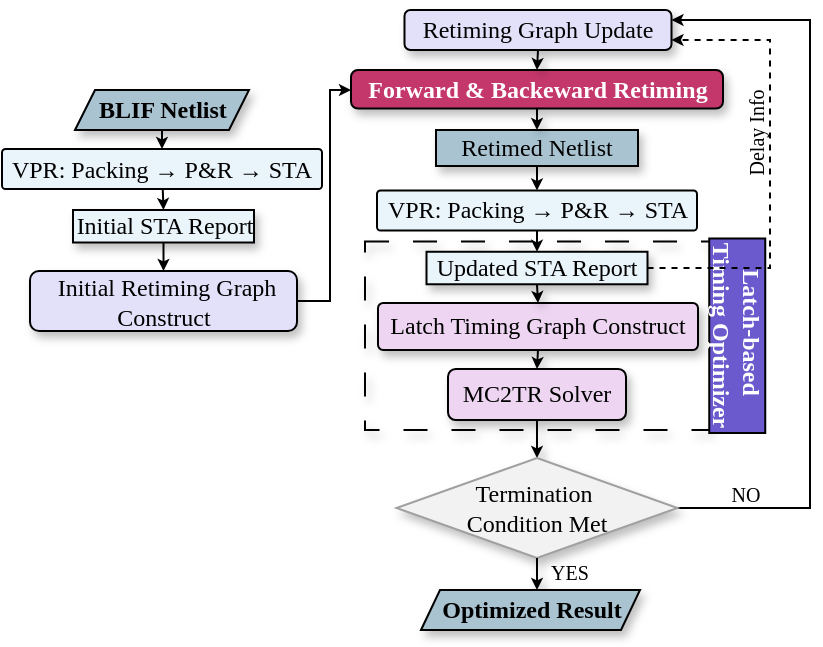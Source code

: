 <mxfile version="26.2.8">
  <diagram name="第 1 页" id="Y7R-OeQm8WGYuU0R5tl8">
    <mxGraphModel dx="777" dy="430" grid="1" gridSize="10" guides="1" tooltips="1" connect="1" arrows="1" fold="1" page="1" pageScale="1" pageWidth="1500" pageHeight="1000" math="0" shadow="0">
      <root>
        <mxCell id="0" />
        <mxCell id="1" parent="0" />
        <mxCell id="AegOCRpF5knvJNBnyZgM-1" value="" style="rounded=0;whiteSpace=wrap;html=1;fillColor=none;strokeWidth=1;fontFamily=Times New Roman;shadow=1;dashed=1;dashPattern=12 12;" parent="1" vertex="1">
          <mxGeometry x="517.5" y="205.75" width="172.5" height="94.25" as="geometry" />
        </mxCell>
        <mxCell id="AegOCRpF5knvJNBnyZgM-2" value="" style="rounded=0;orthogonalLoop=1;jettySize=auto;html=1;strokeWidth=1;fontFamily=Times New Roman;endSize=3;shadow=1;exitX=0.5;exitY=1;exitDx=0;exitDy=0;entryX=0.5;entryY=0;entryDx=0;entryDy=0;" parent="1" source="AegOCRpF5knvJNBnyZgM-7" target="AegOCRpF5knvJNBnyZgM-46" edge="1">
          <mxGeometry relative="1" as="geometry">
            <mxPoint x="612.5" y="446" as="sourcePoint" />
            <mxPoint x="602.711" y="319.24" as="targetPoint" />
          </mxGeometry>
        </mxCell>
        <mxCell id="AegOCRpF5knvJNBnyZgM-83" style="edgeStyle=orthogonalEdgeStyle;rounded=0;orthogonalLoop=1;jettySize=auto;html=1;entryX=0;entryY=0.5;entryDx=0;entryDy=0;endSize=3;" parent="1" edge="1">
          <mxGeometry relative="1" as="geometry">
            <mxPoint x="564.5" y="-2.274e-13" as="sourcePoint" />
            <Array as="points">
              <mxPoint x="510" />
              <mxPoint x="510" y="89" />
            </Array>
          </mxGeometry>
        </mxCell>
        <mxCell id="AegOCRpF5knvJNBnyZgM-5" style="rounded=0;orthogonalLoop=1;jettySize=auto;html=1;entryX=0.5;entryY=0;entryDx=0;entryDy=0;strokeWidth=1;fontFamily=Times New Roman;endSize=3;shadow=1;exitX=0.5;exitY=1;exitDx=0;exitDy=0;" parent="1" source="AegOCRpF5knvJNBnyZgM-6" target="AegOCRpF5knvJNBnyZgM-7" edge="1">
          <mxGeometry relative="1" as="geometry" />
        </mxCell>
        <mxCell id="AegOCRpF5knvJNBnyZgM-6" value="&lt;span style=&quot;text-wrap-mode: nowrap;&quot;&gt;Latch Timing Graph Construct&lt;/span&gt;" style="rounded=1;whiteSpace=wrap;html=1;fillColor=#EED6F3;strokeColor=#000000;strokeWidth=1;fontFamily=Times New Roman;shadow=1;arcSize=11;" parent="1" vertex="1">
          <mxGeometry x="524" y="236.5" width="160" height="23.5" as="geometry" />
        </mxCell>
        <mxCell id="AegOCRpF5knvJNBnyZgM-7" value="MC2TR Solver" style="rounded=1;whiteSpace=wrap;html=1;fillColor=#EED6F3;strokeColor=#000000;strokeWidth=1;fontFamily=Times New Roman;shadow=1;" parent="1" vertex="1">
          <mxGeometry x="559" y="269.5" width="89" height="25.5" as="geometry" />
        </mxCell>
        <mxCell id="AegOCRpF5knvJNBnyZgM-15" value="&lt;font&gt;&lt;b&gt;Forward &amp;amp; Backeward Retiming&lt;/b&gt;&lt;/font&gt;" style="rounded=1;whiteSpace=wrap;html=1;fillColor=#C4376A;strokeColor=#000000;arcSize=18;movable=1;resizable=1;rotatable=1;deletable=1;editable=1;locked=0;connectable=1;strokeWidth=1;fontFamily=Times New Roman;fontColor=#ffffff;shadow=1;" parent="1" vertex="1">
          <mxGeometry x="510.5" y="120" width="186" height="19.25" as="geometry" />
        </mxCell>
        <mxCell id="AegOCRpF5knvJNBnyZgM-79" style="rounded=0;orthogonalLoop=1;jettySize=auto;html=1;entryX=0.5;entryY=0;entryDx=0;entryDy=0;endSize=3;" parent="1" source="AegOCRpF5knvJNBnyZgM-16" target="AegOCRpF5knvJNBnyZgM-78" edge="1">
          <mxGeometry relative="1" as="geometry" />
        </mxCell>
        <mxCell id="AegOCRpF5knvJNBnyZgM-16" value="&lt;font&gt;Retimed Netlist&lt;/font&gt;" style="rounded=0;whiteSpace=wrap;html=1;fillColor=light-dark(#A9C3D1,#1D293B);strokeColor=light-dark(#000000,#5C79A3);movable=1;resizable=1;rotatable=1;deletable=1;editable=1;locked=0;connectable=1;strokeWidth=1;fontFamily=Times New Roman;shadow=1;" parent="1" vertex="1">
          <mxGeometry x="553" y="150" width="101" height="18" as="geometry" />
        </mxCell>
        <mxCell id="AegOCRpF5knvJNBnyZgM-24" value="" style="endArrow=classic;html=1;rounded=0;exitX=0.5;exitY=1;exitDx=0;exitDy=0;movable=1;resizable=1;rotatable=1;deletable=1;editable=1;locked=0;connectable=1;strokeWidth=1;fontFamily=Times New Roman;endSize=3;entryX=0.5;entryY=0;entryDx=0;entryDy=0;shadow=1;" parent="1" target="AegOCRpF5knvJNBnyZgM-15" edge="1" source="AegOCRpF5knvJNBnyZgM-100">
          <mxGeometry width="50" height="50" relative="1" as="geometry">
            <mxPoint x="603.5" y="99.5" as="sourcePoint" />
            <mxPoint x="603.9" y="117" as="targetPoint" />
          </mxGeometry>
        </mxCell>
        <mxCell id="AegOCRpF5knvJNBnyZgM-36" value="&lt;font&gt;&lt;b&gt;Latch-based&amp;nbsp;&lt;/b&gt;&lt;/font&gt;&lt;div&gt;&lt;b&gt;&lt;font&gt;Timing&amp;nbsp;&lt;/font&gt;&lt;span style=&quot;background-color: initial;&quot;&gt;Optimizer&lt;/span&gt;&lt;/b&gt;&lt;/div&gt;" style="rounded=0;whiteSpace=wrap;html=1;fillColor=#6A5ACD;strokeColor=#000000;arcSize=36;movable=1;resizable=1;rotatable=1;deletable=1;editable=1;locked=0;connectable=1;strokeWidth=1;fontFamily=Times New Roman;fontColor=#ffffff;shadow=0;rotation=90;" parent="1" vertex="1">
          <mxGeometry x="655" y="238.87" width="97.25" height="28" as="geometry" />
        </mxCell>
        <mxCell id="AegOCRpF5knvJNBnyZgM-37" style="rounded=0;orthogonalLoop=1;jettySize=auto;html=1;entryX=0.5;entryY=0;entryDx=0;entryDy=0;strokeWidth=1;startSize=3;endSize=3;shadow=1;exitX=0.5;exitY=1;exitDx=0;exitDy=0;" parent="1" source="AegOCRpF5knvJNBnyZgM-67" target="AegOCRpF5knvJNBnyZgM-6" edge="1">
          <mxGeometry relative="1" as="geometry">
            <mxPoint x="606.5" y="259" as="sourcePoint" />
          </mxGeometry>
        </mxCell>
        <mxCell id="AegOCRpF5knvJNBnyZgM-87" style="edgeStyle=orthogonalEdgeStyle;rounded=0;orthogonalLoop=1;jettySize=auto;html=1;entryX=1;entryY=0.25;entryDx=0;entryDy=0;endSize=3;" parent="1" source="AegOCRpF5knvJNBnyZgM-46" target="AegOCRpF5knvJNBnyZgM-100" edge="1">
          <mxGeometry relative="1" as="geometry">
            <mxPoint x="670.25" y="89.5" as="targetPoint" />
            <Array as="points">
              <mxPoint x="740" y="339" />
              <mxPoint x="740" y="95" />
            </Array>
          </mxGeometry>
        </mxCell>
        <mxCell id="AegOCRpF5knvJNBnyZgM-46" value="Termination&amp;nbsp;&lt;div&gt;Condition Met&lt;/div&gt;" style="rhombus;whiteSpace=wrap;html=1;fillColor=#F2F2F2;strokeColor=#A0A0A0;movable=1;resizable=1;rotatable=1;deletable=1;editable=1;locked=0;connectable=1;strokeWidth=1;fontFamily=Times New Roman;shadow=1;" parent="1" vertex="1">
          <mxGeometry x="533.25" y="314" width="140.5" height="50" as="geometry" />
        </mxCell>
        <mxCell id="AegOCRpF5knvJNBnyZgM-66" value="" style="endArrow=classic;html=1;rounded=0;exitX=0.5;exitY=1;exitDx=0;exitDy=0;movable=1;resizable=1;rotatable=1;deletable=1;editable=1;locked=0;connectable=1;strokeWidth=1;fontFamily=Times New Roman;endSize=3;entryX=0.5;entryY=0;entryDx=0;entryDy=0;shadow=1;" parent="1" source="AegOCRpF5knvJNBnyZgM-15" target="AegOCRpF5knvJNBnyZgM-16" edge="1">
          <mxGeometry width="50" height="50" relative="1" as="geometry">
            <mxPoint x="614" y="109" as="sourcePoint" />
            <mxPoint x="614" y="121" as="targetPoint" />
          </mxGeometry>
        </mxCell>
        <mxCell id="AegOCRpF5knvJNBnyZgM-105" style="edgeStyle=orthogonalEdgeStyle;rounded=0;orthogonalLoop=1;jettySize=auto;html=1;entryX=1;entryY=0.75;entryDx=0;entryDy=0;endSize=3;dashed=1;" parent="1" source="AegOCRpF5knvJNBnyZgM-67" target="AegOCRpF5knvJNBnyZgM-100" edge="1">
          <mxGeometry relative="1" as="geometry">
            <Array as="points">
              <mxPoint x="720" y="219" />
              <mxPoint x="720" y="105" />
            </Array>
          </mxGeometry>
        </mxCell>
        <mxCell id="AegOCRpF5knvJNBnyZgM-67" value="&lt;font&gt;Updated STA Report&lt;/font&gt;" style="rounded=0;whiteSpace=wrap;html=1;fillColor=light-dark(#EAF4FB,#1D293B);strokeColor=#000000;movable=1;resizable=1;rotatable=1;deletable=1;editable=1;locked=0;connectable=1;strokeWidth=1;fontFamily=Times New Roman;shadow=1;" parent="1" vertex="1">
          <mxGeometry x="548.25" y="210.88" width="110.5" height="16.25" as="geometry" />
        </mxCell>
        <mxCell id="AegOCRpF5knvJNBnyZgM-84" style="rounded=0;orthogonalLoop=1;jettySize=auto;html=1;entryX=0.5;entryY=0;entryDx=0;entryDy=0;endSize=3;" parent="1" source="AegOCRpF5knvJNBnyZgM-78" target="AegOCRpF5knvJNBnyZgM-67" edge="1">
          <mxGeometry relative="1" as="geometry" />
        </mxCell>
        <mxCell id="AegOCRpF5knvJNBnyZgM-78" value="VPR: Packing → P&amp;amp;R → STA" style="rounded=1;whiteSpace=wrap;html=1;strokeWidth=1;movable=1;resizable=1;rotatable=1;deletable=1;editable=1;locked=0;connectable=1;fontFamily=Times New Roman;shadow=0;fillColor=#EAF4FB;arcSize=9;" parent="1" vertex="1">
          <mxGeometry x="523.5" y="180.25" width="160" height="20" as="geometry" />
        </mxCell>
        <mxCell id="AegOCRpF5knvJNBnyZgM-88" value="&lt;p style=&quot;line-height: 60%;&quot;&gt;&lt;span style=&quot;color: rgb(0, 0, 0); font-family: &amp;quot;Times New Roman&amp;quot;; font-style: normal; font-variant-ligatures: normal; font-variant-caps: normal; font-weight: 400; letter-spacing: normal; orphans: 2; text-indent: 0px; text-transform: none; widows: 2; word-spacing: 0px; -webkit-text-stroke-width: 0px; white-space: normal; text-decoration-thickness: initial; text-decoration-style: initial; text-decoration-color: initial; float: none; display: inline !important;&quot;&gt;&lt;font style=&quot;font-size: 10px;&quot;&gt;NO&lt;/font&gt;&lt;/span&gt;&lt;/p&gt;" style="text;whiteSpace=wrap;html=1;align=center;shadow=1;strokeWidth=1;" parent="1" vertex="1">
          <mxGeometry x="690" y="310" width="36" height="31.5" as="geometry" />
        </mxCell>
        <mxCell id="AegOCRpF5knvJNBnyZgM-90" value="&lt;p style=&quot;line-height: 60%;&quot;&gt;&lt;span style=&quot;color: rgb(0, 0, 0); font-family: &amp;quot;Times New Roman&amp;quot;; font-style: normal; font-variant-ligatures: normal; font-variant-caps: normal; font-weight: 400; letter-spacing: normal; orphans: 2; text-indent: 0px; text-transform: none; widows: 2; word-spacing: 0px; -webkit-text-stroke-width: 0px; white-space: normal; text-decoration-thickness: initial; text-decoration-style: initial; text-decoration-color: initial; float: none; display: inline !important;&quot;&gt;&lt;font style=&quot;font-size: 10px;&quot;&gt;YES&lt;/font&gt;&lt;/span&gt;&lt;/p&gt;" style="text;whiteSpace=wrap;html=1;align=center;shadow=1;strokeWidth=1;" parent="1" vertex="1">
          <mxGeometry x="601.5" y="348.5" width="36" height="31.5" as="geometry" />
        </mxCell>
        <mxCell id="AegOCRpF5knvJNBnyZgM-93" value="" style="rounded=0;orthogonalLoop=1;jettySize=auto;html=1;strokeWidth=1;fontFamily=Times New Roman;endSize=3;shadow=1;exitX=0.5;exitY=1;exitDx=0;exitDy=0;entryX=0.5;entryY=0;entryDx=0;entryDy=0;" parent="1" source="AegOCRpF5knvJNBnyZgM-46" edge="1">
          <mxGeometry relative="1" as="geometry">
            <mxPoint x="613" y="305" as="sourcePoint" />
            <mxPoint x="603.5" y="380" as="targetPoint" />
          </mxGeometry>
        </mxCell>
        <mxCell id="AegOCRpF5knvJNBnyZgM-94" style="rounded=0;orthogonalLoop=1;jettySize=auto;html=1;entryX=0.5;entryY=0;entryDx=0;entryDy=0;endSize=3;" parent="1" source="AegOCRpF5knvJNBnyZgM-95" target="AegOCRpF5knvJNBnyZgM-99" edge="1">
          <mxGeometry relative="1" as="geometry" />
        </mxCell>
        <mxCell id="AegOCRpF5knvJNBnyZgM-95" value="&lt;font&gt;&lt;b&gt;BLIF Netlist&lt;/b&gt;&lt;/font&gt;" style="shape=parallelogram;perimeter=parallelogramPerimeter;whiteSpace=wrap;html=1;fixedSize=1;fillColor=#A9C3D1;strokeColor=light-dark(#000000, #446e2c);strokeWidth=1;movable=1;resizable=1;rotatable=1;deletable=1;editable=1;locked=0;connectable=1;fontFamily=Times New Roman;shadow=1;size=10;" parent="1" vertex="1">
          <mxGeometry x="372.5" y="130" width="87" height="20" as="geometry" />
        </mxCell>
        <mxCell id="AegOCRpF5knvJNBnyZgM-96" value="&lt;font&gt;Initial STA Report&lt;/font&gt;" style="rounded=0;whiteSpace=wrap;html=1;fillColor=light-dark(#EAF4FB,#1D293B);strokeColor=#000000;movable=1;resizable=1;rotatable=1;deletable=1;editable=1;locked=0;connectable=1;strokeWidth=1;fontFamily=Times New Roman;shadow=1;" parent="1" vertex="1">
          <mxGeometry x="371.5" y="190" width="90.5" height="16.25" as="geometry" />
        </mxCell>
        <mxCell id="AegOCRpF5knvJNBnyZgM-103" style="edgeStyle=orthogonalEdgeStyle;rounded=0;orthogonalLoop=1;jettySize=auto;html=1;entryX=0;entryY=0.5;entryDx=0;entryDy=0;endSize=3;" parent="1" source="AegOCRpF5knvJNBnyZgM-97" target="AegOCRpF5knvJNBnyZgM-15" edge="1">
          <mxGeometry relative="1" as="geometry">
            <Array as="points">
              <mxPoint x="500" y="236" />
              <mxPoint x="500" y="130" />
              <mxPoint x="511" y="130" />
            </Array>
          </mxGeometry>
        </mxCell>
        <mxCell id="AegOCRpF5knvJNBnyZgM-97" value="&amp;nbsp;Initial Retiming Graph Construct" style="rounded=1;whiteSpace=wrap;html=1;fillColor=#E3E1F9;strokeColor=#000000;fillStyle=auto;strokeWidth=1;fontFamily=Times New Roman;shadow=1;" parent="1" vertex="1">
          <mxGeometry x="350" y="220.5" width="133.5" height="30" as="geometry" />
        </mxCell>
        <mxCell id="AegOCRpF5knvJNBnyZgM-98" style="rounded=0;orthogonalLoop=1;jettySize=auto;html=1;entryX=0.5;entryY=0;entryDx=0;entryDy=0;endSize=3;" parent="1" source="AegOCRpF5knvJNBnyZgM-99" target="AegOCRpF5knvJNBnyZgM-96" edge="1">
          <mxGeometry relative="1" as="geometry" />
        </mxCell>
        <mxCell id="AegOCRpF5knvJNBnyZgM-99" value="VPR: Packing → P&amp;amp;R → STA" style="rounded=1;whiteSpace=wrap;html=1;strokeWidth=1;movable=1;resizable=1;rotatable=1;deletable=1;editable=1;locked=0;connectable=1;fontFamily=Times New Roman;shadow=0;fillColor=#EAF4FB;arcSize=9;" parent="1" vertex="1">
          <mxGeometry x="336" y="159.5" width="160" height="20" as="geometry" />
        </mxCell>
        <mxCell id="AegOCRpF5knvJNBnyZgM-100" value="Retiming Graph Update" style="rounded=1;whiteSpace=wrap;html=1;fillColor=#E3E1F9;strokeColor=#000000;fillStyle=auto;strokeWidth=1;fontFamily=Times New Roman;shadow=1;" parent="1" vertex="1">
          <mxGeometry x="537.25" y="90" width="133.5" height="20" as="geometry" />
        </mxCell>
        <mxCell id="AegOCRpF5knvJNBnyZgM-102" style="rounded=0;orthogonalLoop=1;jettySize=auto;html=1;entryX=0.5;entryY=0;entryDx=0;entryDy=0;endSize=3;exitX=0.5;exitY=1;exitDx=0;exitDy=0;" parent="1" source="AegOCRpF5knvJNBnyZgM-96" target="AegOCRpF5knvJNBnyZgM-97" edge="1">
          <mxGeometry relative="1" as="geometry">
            <mxPoint x="426" y="189.5" as="sourcePoint" />
            <mxPoint x="427" y="200.5" as="targetPoint" />
          </mxGeometry>
        </mxCell>
        <mxCell id="AegOCRpF5knvJNBnyZgM-104" value="&lt;font style=&quot;color: rgb(0, 0, 0);&quot;&gt;&lt;b style=&quot;&quot;&gt;Optimized Result&lt;/b&gt;&lt;/font&gt;" style="shape=parallelogram;perimeter=parallelogramPerimeter;whiteSpace=wrap;html=1;fixedSize=1;fillColor=#A9C3D1;strokeColor=light-dark(#000000, #446e2c);strokeWidth=1;movable=1;resizable=1;rotatable=1;deletable=1;editable=1;locked=0;connectable=1;fontFamily=Times New Roman;shadow=1;size=9.5;" parent="1" vertex="1">
          <mxGeometry x="545.5" y="380" width="109.5" height="20" as="geometry" />
        </mxCell>
        <mxCell id="AegOCRpF5knvJNBnyZgM-106" value="&lt;font style=&quot;font-size: 10px;&quot; face=&quot;Times New Roman&quot;&gt;Delay Info&lt;/font&gt;" style="text;whiteSpace=wrap;html=1;rotation=-90;" parent="1" vertex="1">
          <mxGeometry x="673.75" y="150" width="50" as="geometry" />
        </mxCell>
      </root>
    </mxGraphModel>
  </diagram>
</mxfile>
